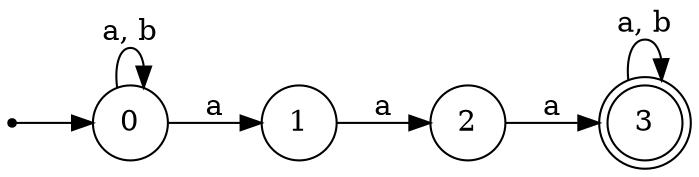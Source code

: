 strict digraph FSM {
	graph [rankdir=LR];
	node [shape=circle];
	null	[shape=point];
	null -> 0;
	0 -> 0	[label="a, b"];
	0 -> 1	[label=a];
	1 -> 2	[label=a];
	3	[shape=doublecircle];
	2 -> 3	[label=a];
	3 -> 3	[label="a, b"];
}
